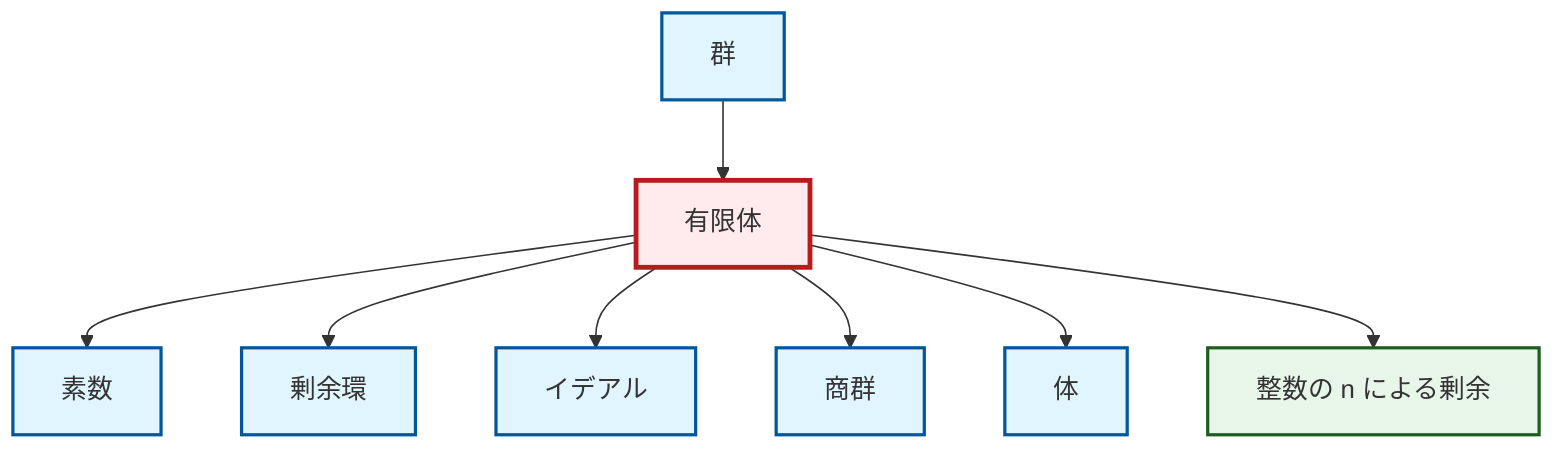 graph TD
    classDef definition fill:#e1f5fe,stroke:#01579b,stroke-width:2px
    classDef theorem fill:#f3e5f5,stroke:#4a148c,stroke-width:2px
    classDef axiom fill:#fff3e0,stroke:#e65100,stroke-width:2px
    classDef example fill:#e8f5e9,stroke:#1b5e20,stroke-width:2px
    classDef current fill:#ffebee,stroke:#b71c1c,stroke-width:3px
    def-quotient-ring["剰余環"]:::definition
    def-field["体"]:::definition
    def-ideal["イデアル"]:::definition
    def-group["群"]:::definition
    ex-finite-field["有限体"]:::example
    def-quotient-group["商群"]:::definition
    ex-quotient-integers-mod-n["整数の n による剰余"]:::example
    def-prime["素数"]:::definition
    ex-finite-field --> def-prime
    ex-finite-field --> def-quotient-ring
    def-group --> ex-finite-field
    ex-finite-field --> def-ideal
    ex-finite-field --> def-quotient-group
    ex-finite-field --> def-field
    ex-finite-field --> ex-quotient-integers-mod-n
    class ex-finite-field current